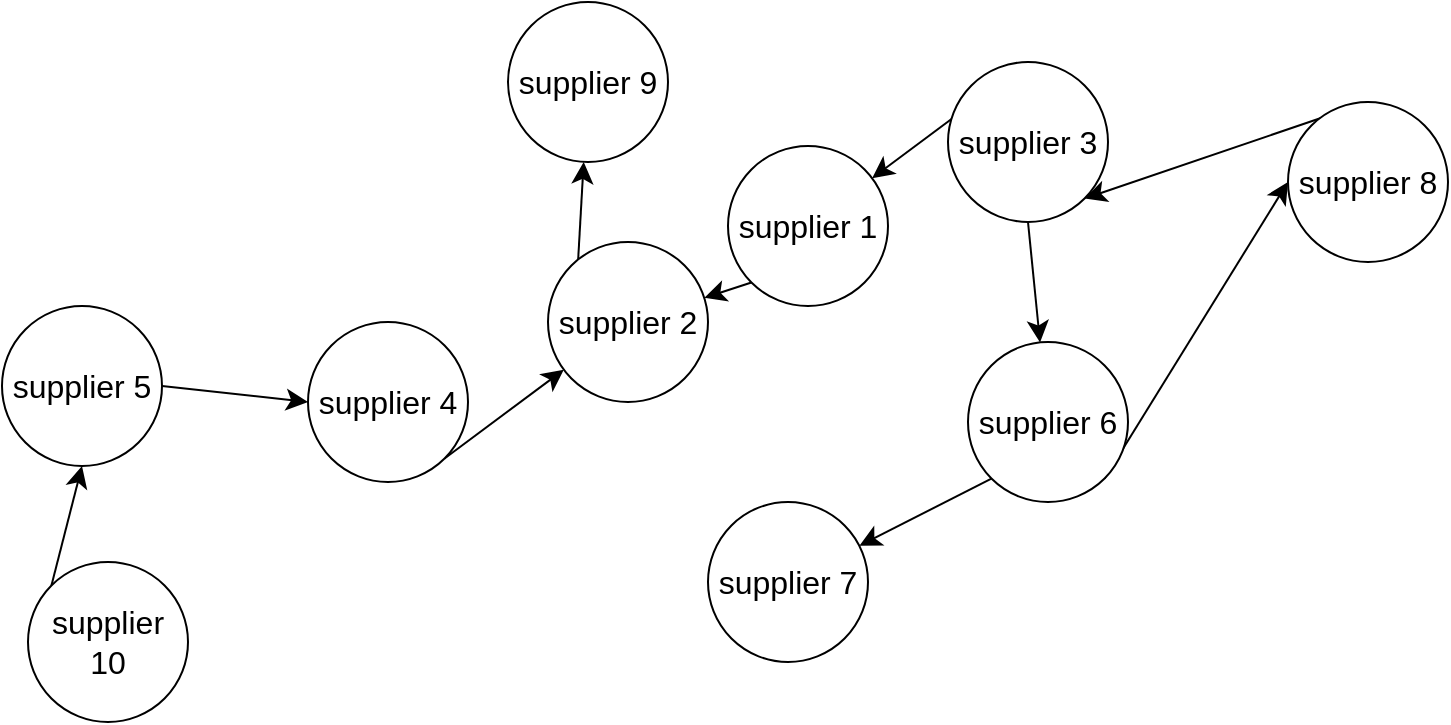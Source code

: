 <mxfile version="24.4.0" type="google" pages="3">
  <diagram name="Working" id="SFa_KNCd3H78cTUXCGiB">
    <mxGraphModel dx="3407" dy="2299" grid="1" gridSize="10" guides="1" tooltips="1" connect="1" arrows="1" fold="1" page="1" pageScale="1" pageWidth="827" pageHeight="1169" math="0" shadow="0">
      <root>
        <mxCell id="0" />
        <mxCell id="1" parent="0" />
        <mxCell id="rlUuCuNUvLLQ08yuDvqr-1" style="edgeStyle=none;curved=1;rounded=0;orthogonalLoop=1;jettySize=auto;html=1;exitX=0;exitY=1;exitDx=0;exitDy=0;fontSize=12;startSize=8;endSize=8;" edge="1" parent="1" source="rlUuCuNUvLLQ08yuDvqr-2" target="rlUuCuNUvLLQ08yuDvqr-4">
          <mxGeometry relative="1" as="geometry" />
        </mxCell>
        <mxCell id="rlUuCuNUvLLQ08yuDvqr-2" value="&lt;span style=&quot;font-size: 16px;&quot;&gt;supplier 1&lt;/span&gt;" style="ellipse;whiteSpace=wrap;html=1;aspect=fixed;" vertex="1" parent="1">
          <mxGeometry x="-50" y="-88" width="80" height="80" as="geometry" />
        </mxCell>
        <mxCell id="rlUuCuNUvLLQ08yuDvqr-3" style="edgeStyle=none;curved=1;rounded=0;orthogonalLoop=1;jettySize=auto;html=1;exitX=0;exitY=1;exitDx=0;exitDy=0;fontSize=12;startSize=8;endSize=8;" edge="1" parent="1" source="rlUuCuNUvLLQ08yuDvqr-4" target="rlUuCuNUvLLQ08yuDvqr-18">
          <mxGeometry relative="1" as="geometry" />
        </mxCell>
        <mxCell id="rlUuCuNUvLLQ08yuDvqr-4" value="&lt;span style=&quot;font-size: 16px;&quot;&gt;supplier 2&lt;/span&gt;" style="ellipse;whiteSpace=wrap;html=1;aspect=fixed;" vertex="1" parent="1">
          <mxGeometry x="-140" y="-40" width="80" height="80" as="geometry" />
        </mxCell>
        <mxCell id="rlUuCuNUvLLQ08yuDvqr-5" style="edgeStyle=none;curved=1;rounded=0;orthogonalLoop=1;jettySize=auto;html=1;exitX=0.5;exitY=0;exitDx=0;exitDy=0;fontSize=12;startSize=8;endSize=8;" edge="1" parent="1" source="rlUuCuNUvLLQ08yuDvqr-7" target="rlUuCuNUvLLQ08yuDvqr-2">
          <mxGeometry relative="1" as="geometry" />
        </mxCell>
        <mxCell id="rlUuCuNUvLLQ08yuDvqr-6" style="edgeStyle=none;curved=1;rounded=0;orthogonalLoop=1;jettySize=auto;html=1;exitX=0.5;exitY=1;exitDx=0;exitDy=0;fontSize=12;startSize=8;endSize=8;" edge="1" parent="1" source="rlUuCuNUvLLQ08yuDvqr-7" target="rlUuCuNUvLLQ08yuDvqr-14">
          <mxGeometry relative="1" as="geometry" />
        </mxCell>
        <mxCell id="rlUuCuNUvLLQ08yuDvqr-7" value="&lt;span style=&quot;font-size: 16px;&quot;&gt;supplier 3&lt;/span&gt;" style="ellipse;whiteSpace=wrap;html=1;aspect=fixed;" vertex="1" parent="1">
          <mxGeometry x="60" y="-130" width="80" height="80" as="geometry" />
        </mxCell>
        <mxCell id="rlUuCuNUvLLQ08yuDvqr-8" style="edgeStyle=none;curved=1;rounded=0;orthogonalLoop=1;jettySize=auto;html=1;exitX=1;exitY=1;exitDx=0;exitDy=0;fontSize=12;startSize=8;endSize=8;" edge="1" parent="1" source="rlUuCuNUvLLQ08yuDvqr-9" target="rlUuCuNUvLLQ08yuDvqr-4">
          <mxGeometry relative="1" as="geometry" />
        </mxCell>
        <mxCell id="rlUuCuNUvLLQ08yuDvqr-9" value="&lt;span style=&quot;font-size: 16px;&quot;&gt;supplier 4&lt;/span&gt;" style="ellipse;whiteSpace=wrap;html=1;aspect=fixed;" vertex="1" parent="1">
          <mxGeometry x="-260" width="80" height="80" as="geometry" />
        </mxCell>
        <mxCell id="rlUuCuNUvLLQ08yuDvqr-10" style="edgeStyle=none;curved=1;rounded=0;orthogonalLoop=1;jettySize=auto;html=1;exitX=1;exitY=0.5;exitDx=0;exitDy=0;entryX=0;entryY=0.5;entryDx=0;entryDy=0;fontSize=12;startSize=8;endSize=8;" edge="1" parent="1" source="rlUuCuNUvLLQ08yuDvqr-11" target="rlUuCuNUvLLQ08yuDvqr-9">
          <mxGeometry relative="1" as="geometry" />
        </mxCell>
        <mxCell id="rlUuCuNUvLLQ08yuDvqr-11" value="&lt;font style=&quot;font-size: 16px;&quot;&gt;supplier 5&lt;/font&gt;" style="ellipse;whiteSpace=wrap;html=1;aspect=fixed;" vertex="1" parent="1">
          <mxGeometry x="-413" y="-8" width="80" height="80" as="geometry" />
        </mxCell>
        <mxCell id="rlUuCuNUvLLQ08yuDvqr-12" style="edgeStyle=none;curved=1;rounded=0;orthogonalLoop=1;jettySize=auto;html=1;exitX=0;exitY=1;exitDx=0;exitDy=0;fontSize=12;startSize=8;endSize=8;" edge="1" parent="1" source="rlUuCuNUvLLQ08yuDvqr-14" target="rlUuCuNUvLLQ08yuDvqr-15">
          <mxGeometry relative="1" as="geometry" />
        </mxCell>
        <mxCell id="rlUuCuNUvLLQ08yuDvqr-13" style="edgeStyle=none;curved=1;rounded=0;orthogonalLoop=1;jettySize=auto;html=1;exitX=1;exitY=1;exitDx=0;exitDy=0;entryX=0;entryY=0.5;entryDx=0;entryDy=0;fontSize=12;startSize=8;endSize=8;" edge="1" parent="1" source="rlUuCuNUvLLQ08yuDvqr-14" target="rlUuCuNUvLLQ08yuDvqr-17">
          <mxGeometry relative="1" as="geometry" />
        </mxCell>
        <mxCell id="rlUuCuNUvLLQ08yuDvqr-14" value="&lt;span style=&quot;font-size: 16px;&quot;&gt;supplier 6&lt;/span&gt;" style="ellipse;whiteSpace=wrap;html=1;aspect=fixed;" vertex="1" parent="1">
          <mxGeometry x="70" y="10" width="80" height="80" as="geometry" />
        </mxCell>
        <mxCell id="rlUuCuNUvLLQ08yuDvqr-15" value="&lt;span style=&quot;font-size: 16px;&quot;&gt;supplier 7&lt;/span&gt;" style="ellipse;whiteSpace=wrap;html=1;aspect=fixed;" vertex="1" parent="1">
          <mxGeometry x="-60" y="90" width="80" height="80" as="geometry" />
        </mxCell>
        <mxCell id="rlUuCuNUvLLQ08yuDvqr-16" style="edgeStyle=none;curved=1;rounded=0;orthogonalLoop=1;jettySize=auto;html=1;exitX=0.5;exitY=0;exitDx=0;exitDy=0;entryX=1;entryY=1;entryDx=0;entryDy=0;fontSize=12;startSize=8;endSize=8;" edge="1" parent="1" source="rlUuCuNUvLLQ08yuDvqr-17" target="rlUuCuNUvLLQ08yuDvqr-7">
          <mxGeometry relative="1" as="geometry" />
        </mxCell>
        <mxCell id="rlUuCuNUvLLQ08yuDvqr-17" value="&lt;span style=&quot;font-size: 16px;&quot;&gt;supplier 8&lt;/span&gt;" style="ellipse;whiteSpace=wrap;html=1;aspect=fixed;" vertex="1" parent="1">
          <mxGeometry x="230" y="-110" width="80" height="80" as="geometry" />
        </mxCell>
        <mxCell id="rlUuCuNUvLLQ08yuDvqr-18" value="&lt;span style=&quot;font-size: 16px;&quot;&gt;supplier 9&lt;/span&gt;" style="ellipse;whiteSpace=wrap;html=1;aspect=fixed;" vertex="1" parent="1">
          <mxGeometry x="-160" y="-160" width="80" height="80" as="geometry" />
        </mxCell>
        <mxCell id="rlUuCuNUvLLQ08yuDvqr-19" style="edgeStyle=none;curved=1;rounded=0;orthogonalLoop=1;jettySize=auto;html=1;exitX=0;exitY=0;exitDx=0;exitDy=0;entryX=0.5;entryY=1;entryDx=0;entryDy=0;fontSize=12;startSize=8;endSize=8;" edge="1" parent="1" source="rlUuCuNUvLLQ08yuDvqr-20" target="rlUuCuNUvLLQ08yuDvqr-11">
          <mxGeometry relative="1" as="geometry" />
        </mxCell>
        <mxCell id="rlUuCuNUvLLQ08yuDvqr-20" value="&lt;span style=&quot;font-size: 16px;&quot;&gt;supplier 10&lt;/span&gt;" style="ellipse;whiteSpace=wrap;html=1;aspect=fixed;" vertex="1" parent="1">
          <mxGeometry x="-400" y="120" width="80" height="80" as="geometry" />
        </mxCell>
      </root>
    </mxGraphModel>
  </diagram>
  <diagram id="NYOTP2un6GK5MgRbGimE" name="Delivering">
    <mxGraphModel dx="4052" dy="1413" grid="1" gridSize="10" guides="1" tooltips="1" connect="1" arrows="1" fold="1" page="1" pageScale="1" pageWidth="827" pageHeight="1169" math="0" shadow="0">
      <root>
        <mxCell id="0" />
        <mxCell id="1" parent="0" />
        <mxCell id="kKNObXujrm_y59iOjB_a-1" style="edgeStyle=none;curved=1;rounded=0;orthogonalLoop=1;jettySize=auto;html=1;exitX=0.5;exitY=1;exitDx=0;exitDy=0;entryX=0.5;entryY=0;entryDx=0;entryDy=0;fontSize=12;startSize=8;endSize=8;" edge="1" parent="1" source="kKNObXujrm_y59iOjB_a-3" target="kKNObXujrm_y59iOjB_a-29">
          <mxGeometry relative="1" as="geometry" />
        </mxCell>
        <mxCell id="kKNObXujrm_y59iOjB_a-2" style="edgeStyle=none;curved=1;rounded=0;orthogonalLoop=1;jettySize=auto;html=1;exitX=0.5;exitY=1;exitDx=0;exitDy=0;entryX=0.5;entryY=0;entryDx=0;entryDy=0;fontSize=12;startSize=8;endSize=8;" edge="1" parent="1" source="kKNObXujrm_y59iOjB_a-3" target="kKNObXujrm_y59iOjB_a-22">
          <mxGeometry relative="1" as="geometry" />
        </mxCell>
        <mxCell id="kKNObXujrm_y59iOjB_a-3" value="&lt;span style=&quot;font-size: 16px;&quot;&gt;supplier 1&lt;/span&gt;" style="ellipse;whiteSpace=wrap;html=1;aspect=fixed;" vertex="1" parent="1">
          <mxGeometry x="-133" y="405" width="80" height="80" as="geometry" />
        </mxCell>
        <mxCell id="kKNObXujrm_y59iOjB_a-4" style="edgeStyle=none;curved=1;rounded=0;orthogonalLoop=1;jettySize=auto;html=1;exitX=0.5;exitY=1;exitDx=0;exitDy=0;fontSize=12;startSize=8;endSize=8;" edge="1" parent="1" source="kKNObXujrm_y59iOjB_a-5">
          <mxGeometry relative="1" as="geometry">
            <mxPoint x="472.031" y="530.5" as="targetPoint" />
          </mxGeometry>
        </mxCell>
        <mxCell id="kKNObXujrm_y59iOjB_a-5" value="&lt;span style=&quot;font-size: 16px;&quot;&gt;supplier 2&lt;/span&gt;" style="ellipse;whiteSpace=wrap;html=1;aspect=fixed;" vertex="1" parent="1">
          <mxGeometry x="470" y="405" width="80" height="80" as="geometry" />
        </mxCell>
        <mxCell id="kKNObXujrm_y59iOjB_a-6" style="edgeStyle=none;curved=1;rounded=0;orthogonalLoop=1;jettySize=auto;html=1;exitX=0.5;exitY=1;exitDx=0;exitDy=0;fontSize=12;startSize=8;endSize=8;" edge="1" parent="1" source="kKNObXujrm_y59iOjB_a-7" target="kKNObXujrm_y59iOjB_a-26">
          <mxGeometry relative="1" as="geometry" />
        </mxCell>
        <mxCell id="kKNObXujrm_y59iOjB_a-7" value="&lt;span style=&quot;font-size: 16px;&quot;&gt;supplier 3&lt;/span&gt;" style="ellipse;whiteSpace=wrap;html=1;aspect=fixed;" vertex="1" parent="1">
          <mxGeometry x="617" y="395" width="80" height="80" as="geometry" />
        </mxCell>
        <mxCell id="kKNObXujrm_y59iOjB_a-8" style="edgeStyle=none;curved=1;rounded=0;orthogonalLoop=1;jettySize=auto;html=1;exitX=0.5;exitY=1;exitDx=0;exitDy=0;fontSize=12;startSize=8;endSize=8;" edge="1" parent="1" source="kKNObXujrm_y59iOjB_a-9" target="kKNObXujrm_y59iOjB_a-27">
          <mxGeometry relative="1" as="geometry" />
        </mxCell>
        <mxCell id="kKNObXujrm_y59iOjB_a-9" value="&lt;span style=&quot;font-size: 16px;&quot;&gt;supplier 4&lt;/span&gt;" style="ellipse;whiteSpace=wrap;html=1;aspect=fixed;" vertex="1" parent="1">
          <mxGeometry x="778" y="391" width="80" height="80" as="geometry" />
        </mxCell>
        <mxCell id="kKNObXujrm_y59iOjB_a-10" style="edgeStyle=none;curved=1;rounded=0;orthogonalLoop=1;jettySize=auto;html=1;exitX=0.5;exitY=1;exitDx=0;exitDy=0;entryX=0.5;entryY=0;entryDx=0;entryDy=0;fontSize=12;startSize=8;endSize=8;" edge="1" parent="1" source="kKNObXujrm_y59iOjB_a-11" target="kKNObXujrm_y59iOjB_a-23">
          <mxGeometry relative="1" as="geometry" />
        </mxCell>
        <mxCell id="kKNObXujrm_y59iOjB_a-11" value="&lt;span style=&quot;font-size: 16px;&quot;&gt;supplier 5&lt;/span&gt;" style="ellipse;whiteSpace=wrap;html=1;aspect=fixed;" vertex="1" parent="1">
          <mxGeometry x="100" y="405" width="80" height="80" as="geometry" />
        </mxCell>
        <mxCell id="kKNObXujrm_y59iOjB_a-12" style="edgeStyle=none;curved=1;rounded=0;orthogonalLoop=1;jettySize=auto;html=1;exitX=0.5;exitY=1;exitDx=0;exitDy=0;entryX=0.5;entryY=0;entryDx=0;entryDy=0;fontSize=12;startSize=8;endSize=8;" edge="1" parent="1" source="kKNObXujrm_y59iOjB_a-13" target="kKNObXujrm_y59iOjB_a-28">
          <mxGeometry relative="1" as="geometry" />
        </mxCell>
        <mxCell id="kKNObXujrm_y59iOjB_a-13" value="&lt;span style=&quot;font-size: 16px;&quot;&gt;supplier 6&lt;/span&gt;" style="ellipse;whiteSpace=wrap;html=1;aspect=fixed;" vertex="1" parent="1">
          <mxGeometry x="939" y="391" width="80" height="80" as="geometry" />
        </mxCell>
        <mxCell id="kKNObXujrm_y59iOjB_a-14" style="edgeStyle=none;curved=1;rounded=0;orthogonalLoop=1;jettySize=auto;html=1;exitX=0.5;exitY=1;exitDx=0;exitDy=0;entryX=0.5;entryY=0;entryDx=0;entryDy=0;fontSize=12;startSize=8;endSize=8;" edge="1" parent="1" source="kKNObXujrm_y59iOjB_a-15" target="kKNObXujrm_y59iOjB_a-25">
          <mxGeometry relative="1" as="geometry" />
        </mxCell>
        <mxCell id="kKNObXujrm_y59iOjB_a-15" value="&lt;span style=&quot;font-size: 16px;&quot;&gt;supplier 7&lt;/span&gt;" style="ellipse;whiteSpace=wrap;html=1;aspect=fixed;" vertex="1" parent="1">
          <mxGeometry x="384" y="413" width="80" height="80" as="geometry" />
        </mxCell>
        <mxCell id="kKNObXujrm_y59iOjB_a-16" style="edgeStyle=none;curved=1;rounded=0;orthogonalLoop=1;jettySize=auto;html=1;exitX=0.5;exitY=1;exitDx=0;exitDy=0;entryX=0.5;entryY=0;entryDx=0;entryDy=0;fontSize=12;startSize=8;endSize=8;" edge="1" parent="1" source="kKNObXujrm_y59iOjB_a-17" target="kKNObXujrm_y59iOjB_a-24">
          <mxGeometry relative="1" as="geometry" />
        </mxCell>
        <mxCell id="kKNObXujrm_y59iOjB_a-17" value="&lt;span style=&quot;font-size: 16px;&quot;&gt;supplier 8&lt;/span&gt;" style="ellipse;whiteSpace=wrap;html=1;aspect=fixed;" vertex="1" parent="1">
          <mxGeometry x="266" y="395" width="80" height="80" as="geometry" />
        </mxCell>
        <mxCell id="kKNObXujrm_y59iOjB_a-18" style="edgeStyle=none;curved=1;rounded=0;orthogonalLoop=1;jettySize=auto;html=1;exitX=0.5;exitY=1;exitDx=0;exitDy=0;entryX=0.5;entryY=0;entryDx=0;entryDy=0;fontSize=12;startSize=8;endSize=8;" edge="1" parent="1" source="kKNObXujrm_y59iOjB_a-19" target="kKNObXujrm_y59iOjB_a-30">
          <mxGeometry relative="1" as="geometry" />
        </mxCell>
        <mxCell id="kKNObXujrm_y59iOjB_a-19" value="&lt;span style=&quot;font-size: 16px;&quot;&gt;supplier 9&lt;/span&gt;" style="ellipse;whiteSpace=wrap;html=1;aspect=fixed;" vertex="1" parent="1">
          <mxGeometry x="-372" y="405" width="80" height="80" as="geometry" />
        </mxCell>
        <mxCell id="kKNObXujrm_y59iOjB_a-20" style="edgeStyle=none;curved=1;rounded=0;orthogonalLoop=1;jettySize=auto;html=1;exitX=0.5;exitY=1;exitDx=0;exitDy=0;entryX=0.5;entryY=0;entryDx=0;entryDy=0;fontSize=12;startSize=8;endSize=8;" edge="1" parent="1" source="kKNObXujrm_y59iOjB_a-21" target="kKNObXujrm_y59iOjB_a-29">
          <mxGeometry relative="1" as="geometry" />
        </mxCell>
        <mxCell id="kKNObXujrm_y59iOjB_a-21" value="&lt;span style=&quot;font-size: 16px;&quot;&gt;supplier 10&lt;/span&gt;" style="ellipse;whiteSpace=wrap;html=1;aspect=fixed;" vertex="1" parent="1">
          <mxGeometry x="-259" y="405" width="80" height="80" as="geometry" />
        </mxCell>
        <mxCell id="kKNObXujrm_y59iOjB_a-22" value="&lt;span style=&quot;font-size: 16px;&quot;&gt;consumer 6&lt;/span&gt;" style="whiteSpace=wrap;html=1;aspect=fixed;" vertex="1" parent="1">
          <mxGeometry x="-76" y="530" width="101" height="101" as="geometry" />
        </mxCell>
        <mxCell id="kKNObXujrm_y59iOjB_a-23" value="&lt;span style=&quot;font-size: 16px;&quot;&gt;consumer 1&lt;/span&gt;" style="whiteSpace=wrap;html=1;aspect=fixed;" vertex="1" parent="1">
          <mxGeometry x="89.5" y="530" width="101" height="101" as="geometry" />
        </mxCell>
        <mxCell id="kKNObXujrm_y59iOjB_a-24" value="&lt;span style=&quot;font-size: 16px;&quot;&gt;consumer 7&lt;/span&gt;" style="whiteSpace=wrap;html=1;aspect=fixed;" vertex="1" parent="1">
          <mxGeometry x="255.5" y="530" width="101" height="101" as="geometry" />
        </mxCell>
        <mxCell id="kKNObXujrm_y59iOjB_a-25" value="&lt;span style=&quot;font-size: 16px;&quot;&gt;consumer 2&lt;/span&gt;" style="whiteSpace=wrap;html=1;aspect=fixed;" vertex="1" parent="1">
          <mxGeometry x="421.5" y="526" width="101" height="101" as="geometry" />
        </mxCell>
        <mxCell id="kKNObXujrm_y59iOjB_a-26" value="&lt;span style=&quot;font-size: 16px;&quot;&gt;consumer 5&lt;/span&gt;" style="whiteSpace=wrap;html=1;aspect=fixed;" vertex="1" parent="1">
          <mxGeometry x="606.5" y="530" width="101" height="101" as="geometry" />
        </mxCell>
        <mxCell id="kKNObXujrm_y59iOjB_a-27" value="&lt;span style=&quot;font-size: 16px;&quot;&gt;consumer 3&lt;/span&gt;" style="whiteSpace=wrap;html=1;aspect=fixed;" vertex="1" parent="1">
          <mxGeometry x="775" y="530" width="101" height="101" as="geometry" />
        </mxCell>
        <mxCell id="kKNObXujrm_y59iOjB_a-28" value="&lt;span style=&quot;font-size: 16px;&quot;&gt;consumer 4&lt;/span&gt;" style="whiteSpace=wrap;html=1;aspect=fixed;" vertex="1" parent="1">
          <mxGeometry x="928.5" y="530" width="101" height="101" as="geometry" />
        </mxCell>
        <mxCell id="kKNObXujrm_y59iOjB_a-29" value="&lt;span style=&quot;font-size: 16px;&quot;&gt;consumer 9&lt;/span&gt;" style="whiteSpace=wrap;html=1;aspect=fixed;" vertex="1" parent="1">
          <mxGeometry x="-217" y="530" width="101" height="101" as="geometry" />
        </mxCell>
        <mxCell id="kKNObXujrm_y59iOjB_a-30" value="&lt;font style=&quot;font-size: 16px;&quot;&gt;consumer 8&lt;/font&gt;" style="whiteSpace=wrap;html=1;aspect=fixed;" vertex="1" parent="1">
          <mxGeometry x="-382.5" y="534" width="101" height="101" as="geometry" />
        </mxCell>
      </root>
    </mxGraphModel>
  </diagram>
  <diagram id="fIgYdeDk37yydF7LLOoU" name="Supplying">
    <mxGraphModel dx="3694" dy="1256" grid="1" gridSize="10" guides="1" tooltips="1" connect="1" arrows="1" fold="1" page="1" pageScale="1" pageWidth="827" pageHeight="1169" math="0" shadow="0">
      <root>
        <mxCell id="0" />
        <mxCell id="1" parent="0" />
        <mxCell id="-gmxgjMPkLidOhWp4ER8-1" value="&lt;span style=&quot;font-size: 16px;&quot;&gt;supplier 1&lt;/span&gt;" style="ellipse;whiteSpace=wrap;html=1;aspect=fixed;" vertex="1" parent="1">
          <mxGeometry x="250.5" y="373" width="80" height="80" as="geometry" />
        </mxCell>
        <mxCell id="-gmxgjMPkLidOhWp4ER8-2" value="&lt;span style=&quot;font-size: 16px;&quot;&gt;supplier 2&lt;/span&gt;" style="ellipse;whiteSpace=wrap;html=1;aspect=fixed;" vertex="1" parent="1">
          <mxGeometry x="638.5" y="385" width="80" height="80" as="geometry" />
        </mxCell>
        <mxCell id="-gmxgjMPkLidOhWp4ER8-3" value="&lt;span style=&quot;font-size: 16px;&quot;&gt;supplier 3&lt;/span&gt;" style="ellipse;whiteSpace=wrap;html=1;aspect=fixed;" vertex="1" parent="1">
          <mxGeometry x="860" y="373" width="80" height="80" as="geometry" />
        </mxCell>
        <mxCell id="-gmxgjMPkLidOhWp4ER8-4" value="&lt;span style=&quot;font-size: 16px;&quot;&gt;supplier 4&lt;/span&gt;" style="ellipse;whiteSpace=wrap;html=1;aspect=fixed;" vertex="1" parent="1">
          <mxGeometry x="1226.5" y="395" width="80" height="80" as="geometry" />
        </mxCell>
        <mxCell id="-gmxgjMPkLidOhWp4ER8-5" value="&lt;span style=&quot;font-size: 16px;&quot;&gt;supplier 9&lt;/span&gt;" style="ellipse;whiteSpace=wrap;html=1;aspect=fixed;" vertex="1" parent="1">
          <mxGeometry x="60" y="373" width="80" height="80" as="geometry" />
        </mxCell>
        <mxCell id="-gmxgjMPkLidOhWp4ER8-6" style="edgeStyle=none;curved=1;rounded=0;orthogonalLoop=1;jettySize=auto;html=1;exitX=0.5;exitY=0;exitDx=0;exitDy=0;entryX=0.5;entryY=1;entryDx=0;entryDy=0;fontSize=12;startSize=8;endSize=8;" edge="1" parent="1" source="-gmxgjMPkLidOhWp4ER8-7" target="-gmxgjMPkLidOhWp4ER8-4">
          <mxGeometry relative="1" as="geometry" />
        </mxCell>
        <mxCell id="-gmxgjMPkLidOhWp4ER8-7" value="&lt;font style=&quot;font-size: 16px;&quot;&gt;manufacturer 6&lt;/font&gt;" style="whiteSpace=wrap;html=1;aspect=fixed;" vertex="1" parent="1">
          <mxGeometry x="1090" y="526" width="101" height="101" as="geometry" />
        </mxCell>
        <mxCell id="-gmxgjMPkLidOhWp4ER8-8" style="edgeStyle=none;curved=1;rounded=0;orthogonalLoop=1;jettySize=auto;html=1;exitX=0.5;exitY=0;exitDx=0;exitDy=0;entryX=0.5;entryY=1;entryDx=0;entryDy=0;fontSize=12;startSize=8;endSize=8;" edge="1" parent="1" source="-gmxgjMPkLidOhWp4ER8-10" target="-gmxgjMPkLidOhWp4ER8-1">
          <mxGeometry relative="1" as="geometry" />
        </mxCell>
        <mxCell id="-gmxgjMPkLidOhWp4ER8-9" style="edgeStyle=none;curved=1;rounded=0;orthogonalLoop=1;jettySize=auto;html=1;exitX=0.5;exitY=0;exitDx=0;exitDy=0;entryX=0.5;entryY=1;entryDx=0;entryDy=0;fontSize=12;startSize=8;endSize=8;" edge="1" parent="1" source="-gmxgjMPkLidOhWp4ER8-10" target="-gmxgjMPkLidOhWp4ER8-5">
          <mxGeometry relative="1" as="geometry" />
        </mxCell>
        <mxCell id="-gmxgjMPkLidOhWp4ER8-10" value="&lt;font style=&quot;font-size: 16px;&quot;&gt;manufacturer 1&lt;/font&gt;" style="whiteSpace=wrap;html=1;aspect=fixed;" vertex="1" parent="1">
          <mxGeometry x="105.5" y="540" width="101" height="101" as="geometry" />
        </mxCell>
        <mxCell id="-gmxgjMPkLidOhWp4ER8-11" style="edgeStyle=none;curved=1;rounded=0;orthogonalLoop=1;jettySize=auto;html=1;exitX=0.5;exitY=0;exitDx=0;exitDy=0;entryX=0.5;entryY=1;entryDx=0;entryDy=0;fontSize=12;startSize=8;endSize=8;" edge="1" parent="1" source="-gmxgjMPkLidOhWp4ER8-12" target="-gmxgjMPkLidOhWp4ER8-4">
          <mxGeometry relative="1" as="geometry" />
        </mxCell>
        <mxCell id="-gmxgjMPkLidOhWp4ER8-12" value="&lt;font style=&quot;font-size: 16px;&quot;&gt;manufacturer 7&lt;/font&gt;" style="whiteSpace=wrap;html=1;aspect=fixed;" vertex="1" parent="1">
          <mxGeometry x="1216" y="530" width="101" height="101" as="geometry" />
        </mxCell>
        <mxCell id="-gmxgjMPkLidOhWp4ER8-13" style="edgeStyle=none;curved=1;rounded=0;orthogonalLoop=1;jettySize=auto;html=1;exitX=0.5;exitY=0;exitDx=0;exitDy=0;entryX=0.5;entryY=1;entryDx=0;entryDy=0;fontSize=12;startSize=8;endSize=8;" edge="1" parent="1" source="-gmxgjMPkLidOhWp4ER8-14" target="-gmxgjMPkLidOhWp4ER8-2">
          <mxGeometry relative="1" as="geometry" />
        </mxCell>
        <mxCell id="-gmxgjMPkLidOhWp4ER8-14" value="&lt;font style=&quot;font-size: 16px;&quot;&gt;manufacturer 2&lt;/font&gt;" style="whiteSpace=wrap;html=1;aspect=fixed;" vertex="1" parent="1">
          <mxGeometry x="628" y="536" width="101" height="101" as="geometry" />
        </mxCell>
        <mxCell id="-gmxgjMPkLidOhWp4ER8-15" style="edgeStyle=none;curved=1;rounded=0;orthogonalLoop=1;jettySize=auto;html=1;exitX=0.5;exitY=0;exitDx=0;exitDy=0;entryX=0.5;entryY=1;entryDx=0;entryDy=0;fontSize=12;startSize=8;endSize=8;" edge="1" parent="1" source="-gmxgjMPkLidOhWp4ER8-16" target="-gmxgjMPkLidOhWp4ER8-1">
          <mxGeometry relative="1" as="geometry" />
        </mxCell>
        <mxCell id="-gmxgjMPkLidOhWp4ER8-16" value="&lt;font style=&quot;font-size: 16px;&quot;&gt;manufacturer 5&lt;/font&gt;" style="whiteSpace=wrap;html=1;aspect=fixed;" vertex="1" parent="1">
          <mxGeometry x="405" y="540" width="101" height="101" as="geometry" />
        </mxCell>
        <mxCell id="-gmxgjMPkLidOhWp4ER8-17" style="edgeStyle=none;curved=1;rounded=0;orthogonalLoop=1;jettySize=auto;html=1;exitX=0.5;exitY=0;exitDx=0;exitDy=0;entryX=0.5;entryY=1;entryDx=0;entryDy=0;fontSize=12;startSize=8;endSize=8;" edge="1" parent="1" source="-gmxgjMPkLidOhWp4ER8-18" target="-gmxgjMPkLidOhWp4ER8-3">
          <mxGeometry relative="1" as="geometry" />
        </mxCell>
        <mxCell id="-gmxgjMPkLidOhWp4ER8-18" value="&lt;font style=&quot;font-size: 16px;&quot;&gt;manufacturer 3&lt;/font&gt;" style="whiteSpace=wrap;html=1;aspect=fixed;" vertex="1" parent="1">
          <mxGeometry x="775" y="530" width="101" height="101" as="geometry" />
        </mxCell>
        <mxCell id="-gmxgjMPkLidOhWp4ER8-19" style="edgeStyle=none;curved=1;rounded=0;orthogonalLoop=1;jettySize=auto;html=1;exitX=0.5;exitY=0;exitDx=0;exitDy=0;entryX=0.5;entryY=1;entryDx=0;entryDy=0;fontSize=12;startSize=8;endSize=8;" edge="1" parent="1" source="-gmxgjMPkLidOhWp4ER8-20" target="-gmxgjMPkLidOhWp4ER8-3">
          <mxGeometry relative="1" as="geometry" />
        </mxCell>
        <mxCell id="-gmxgjMPkLidOhWp4ER8-20" value="&lt;font style=&quot;font-size: 16px;&quot;&gt;manufacturer 4&lt;/font&gt;" style="whiteSpace=wrap;html=1;aspect=fixed;" vertex="1" parent="1">
          <mxGeometry x="928.5" y="530" width="101" height="101" as="geometry" />
        </mxCell>
        <mxCell id="-gmxgjMPkLidOhWp4ER8-21" style="edgeStyle=none;curved=1;rounded=0;orthogonalLoop=1;jettySize=auto;html=1;exitX=0.5;exitY=0;exitDx=0;exitDy=0;entryX=0.5;entryY=1;entryDx=0;entryDy=0;fontSize=12;startSize=8;endSize=8;" edge="1" parent="1" source="-gmxgjMPkLidOhWp4ER8-22" target="-gmxgjMPkLidOhWp4ER8-4">
          <mxGeometry relative="1" as="geometry" />
        </mxCell>
        <mxCell id="-gmxgjMPkLidOhWp4ER8-22" value="&lt;font style=&quot;font-size: 16px;&quot;&gt;manufacturer 9&lt;/font&gt;" style="whiteSpace=wrap;html=1;aspect=fixed;" vertex="1" parent="1">
          <mxGeometry x="1359" y="530" width="101" height="101" as="geometry" />
        </mxCell>
        <mxCell id="-gmxgjMPkLidOhWp4ER8-23" style="edgeStyle=none;curved=1;rounded=0;orthogonalLoop=1;jettySize=auto;html=1;exitX=0.5;exitY=0;exitDx=0;exitDy=0;entryX=0.5;entryY=1;entryDx=0;entryDy=0;fontSize=12;startSize=8;endSize=8;" edge="1" parent="1" source="-gmxgjMPkLidOhWp4ER8-24" target="-gmxgjMPkLidOhWp4ER8-1">
          <mxGeometry relative="1" as="geometry" />
        </mxCell>
        <mxCell id="-gmxgjMPkLidOhWp4ER8-24" value="&lt;font style=&quot;font-size: 16px;&quot;&gt;manufacturer 8&lt;/font&gt;" style="whiteSpace=wrap;html=1;aspect=fixed;" vertex="1" parent="1">
          <mxGeometry x="240" y="540" width="101" height="101" as="geometry" />
        </mxCell>
        <mxCell id="-gmxgjMPkLidOhWp4ER8-25" style="edgeStyle=none;curved=1;rounded=0;orthogonalLoop=1;jettySize=auto;html=1;exitX=0.5;exitY=0;exitDx=0;exitDy=0;entryX=0.5;entryY=1;entryDx=0;entryDy=0;fontSize=12;startSize=8;endSize=8;" edge="1" parent="1" source="-gmxgjMPkLidOhWp4ER8-26" target="-gmxgjMPkLidOhWp4ER8-5">
          <mxGeometry relative="1" as="geometry" />
        </mxCell>
        <mxCell id="-gmxgjMPkLidOhWp4ER8-26" value="&lt;font style=&quot;font-size: 16px;&quot;&gt;manufacturer 10&lt;/font&gt;" style="whiteSpace=wrap;html=1;aspect=fixed;" vertex="1" parent="1">
          <mxGeometry x="-27" y="536" width="101" height="101" as="geometry" />
        </mxCell>
      </root>
    </mxGraphModel>
  </diagram>
</mxfile>
